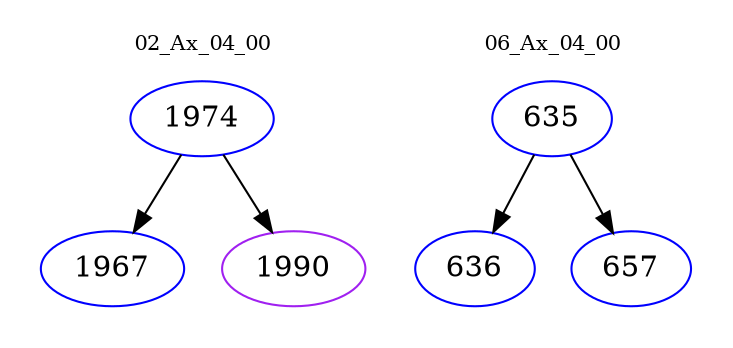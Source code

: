 digraph{
subgraph cluster_0 {
color = white
label = "02_Ax_04_00";
fontsize=10;
T0_1974 [label="1974", color="blue"]
T0_1974 -> T0_1967 [color="black"]
T0_1967 [label="1967", color="blue"]
T0_1974 -> T0_1990 [color="black"]
T0_1990 [label="1990", color="purple"]
}
subgraph cluster_1 {
color = white
label = "06_Ax_04_00";
fontsize=10;
T1_635 [label="635", color="blue"]
T1_635 -> T1_636 [color="black"]
T1_636 [label="636", color="blue"]
T1_635 -> T1_657 [color="black"]
T1_657 [label="657", color="blue"]
}
}
